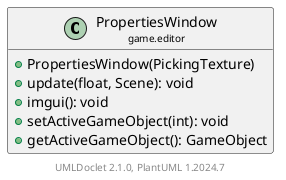 @startuml
    set namespaceSeparator none
    hide empty fields
    hide empty methods

    class "<size:14>PropertiesWindow\n<size:10>game.editor" as game.editor.PropertiesWindow [[PropertiesWindow.html]] {
        +PropertiesWindow(PickingTexture)
        +update(float, Scene): void
        +imgui(): void
        +setActiveGameObject(int): void
        +getActiveGameObject(): GameObject
    }

    center footer UMLDoclet 2.1.0, PlantUML %version()
@enduml

